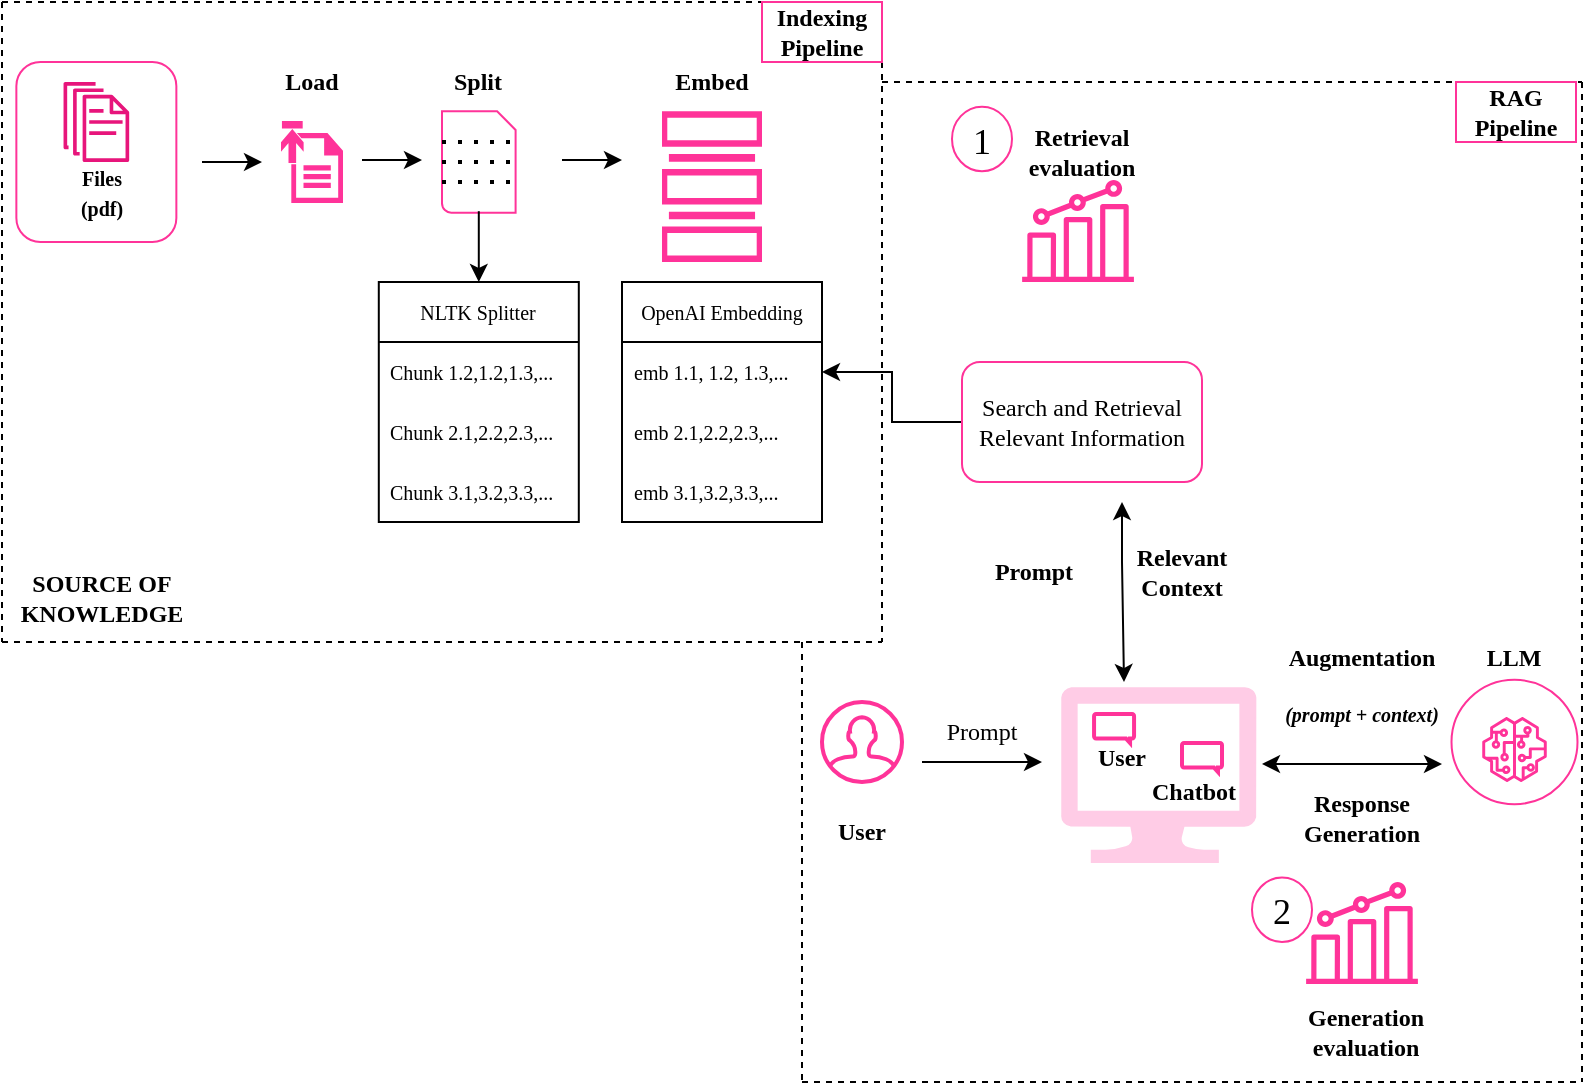 <mxfile version="22.1.21" type="github">
  <diagram id="C5RBs43oDa-KdzZeNtuy" name="Page-1">
    <mxGraphModel dx="1604" dy="759" grid="1" gridSize="10" guides="1" tooltips="1" connect="1" arrows="1" fold="1" page="1" pageScale="1" pageWidth="827" pageHeight="1169" math="0" shadow="0">
      <root>
        <mxCell id="WIyWlLk6GJQsqaUBKTNV-0" />
        <mxCell id="WIyWlLk6GJQsqaUBKTNV-1" parent="WIyWlLk6GJQsqaUBKTNV-0" />
        <mxCell id="Y-vBi0SrUDCiKwBLveAl-0" value="" style="endArrow=none;dashed=1;html=1;rounded=0;" edge="1" parent="WIyWlLk6GJQsqaUBKTNV-1">
          <mxGeometry width="50" height="50" relative="1" as="geometry">
            <mxPoint x="40" y="80" as="sourcePoint" />
            <mxPoint x="480" y="80" as="targetPoint" />
          </mxGeometry>
        </mxCell>
        <mxCell id="Y-vBi0SrUDCiKwBLveAl-1" value="" style="endArrow=none;dashed=1;html=1;rounded=0;" edge="1" parent="WIyWlLk6GJQsqaUBKTNV-1">
          <mxGeometry width="50" height="50" relative="1" as="geometry">
            <mxPoint x="40" y="80" as="sourcePoint" />
            <mxPoint x="40" y="400" as="targetPoint" />
          </mxGeometry>
        </mxCell>
        <mxCell id="Y-vBi0SrUDCiKwBLveAl-2" value="" style="endArrow=none;dashed=1;html=1;rounded=0;" edge="1" parent="WIyWlLk6GJQsqaUBKTNV-1">
          <mxGeometry width="50" height="50" relative="1" as="geometry">
            <mxPoint x="40" y="400" as="sourcePoint" />
            <mxPoint x="480" y="400" as="targetPoint" />
          </mxGeometry>
        </mxCell>
        <mxCell id="Y-vBi0SrUDCiKwBLveAl-3" value="" style="endArrow=none;dashed=1;html=1;rounded=0;" edge="1" parent="WIyWlLk6GJQsqaUBKTNV-1">
          <mxGeometry width="50" height="50" relative="1" as="geometry">
            <mxPoint x="480" y="80" as="sourcePoint" />
            <mxPoint x="480" y="400" as="targetPoint" />
            <Array as="points">
              <mxPoint x="480" y="250" />
            </Array>
          </mxGeometry>
        </mxCell>
        <mxCell id="Y-vBi0SrUDCiKwBLveAl-7" value="" style="sketch=0;outlineConnect=0;fontColor=#232F3E;gradientColor=none;fillColor=#E7157B;strokeColor=none;dashed=0;verticalLabelPosition=bottom;verticalAlign=top;align=center;html=1;fontSize=12;fontStyle=0;aspect=fixed;pointerEvents=1;shape=mxgraph.aws4.documents;" vertex="1" parent="WIyWlLk6GJQsqaUBKTNV-1">
          <mxGeometry x="70.77" y="120" width="32.82" height="40" as="geometry" />
        </mxCell>
        <mxCell id="Y-vBi0SrUDCiKwBLveAl-8" value="&lt;font style=&quot;font-size: 10px;&quot; face=&quot;Times New Roman&quot;&gt;&lt;b&gt;Files&lt;br&gt;(pdf)&lt;/b&gt;&lt;/font&gt;" style="text;html=1;strokeColor=none;fillColor=none;align=center;verticalAlign=middle;whiteSpace=wrap;rounded=0;" vertex="1" parent="WIyWlLk6GJQsqaUBKTNV-1">
          <mxGeometry x="60" y="160" width="60" height="30" as="geometry" />
        </mxCell>
        <mxCell id="Y-vBi0SrUDCiKwBLveAl-9" value="" style="rounded=1;whiteSpace=wrap;html=1;strokeColor=#FF3399;fillColor=none;" vertex="1" parent="WIyWlLk6GJQsqaUBKTNV-1">
          <mxGeometry x="47.18" y="110" width="80" height="90" as="geometry" />
        </mxCell>
        <mxCell id="Y-vBi0SrUDCiKwBLveAl-13" value="&lt;font face=&quot;Times New Roman&quot;&gt;&lt;b&gt;Indexing Pipeline&lt;/b&gt;&lt;/font&gt;" style="text;html=1;strokeColor=#FF3399;fillColor=none;align=center;verticalAlign=middle;whiteSpace=wrap;rounded=0;shadow=0;" vertex="1" parent="WIyWlLk6GJQsqaUBKTNV-1">
          <mxGeometry x="420" y="80" width="60" height="30" as="geometry" />
        </mxCell>
        <mxCell id="Y-vBi0SrUDCiKwBLveAl-16" value="" style="endArrow=classic;html=1;rounded=0;" edge="1" parent="WIyWlLk6GJQsqaUBKTNV-1">
          <mxGeometry width="50" height="50" relative="1" as="geometry">
            <mxPoint x="140" y="160" as="sourcePoint" />
            <mxPoint x="170" y="160" as="targetPoint" />
          </mxGeometry>
        </mxCell>
        <mxCell id="Y-vBi0SrUDCiKwBLveAl-17" value="" style="sketch=0;pointerEvents=1;shadow=0;dashed=0;html=1;strokeColor=#FF3399;fillColor=#FF3399;labelPosition=center;verticalLabelPosition=bottom;verticalAlign=top;outlineConnect=0;align=center;shape=mxgraph.office.concepts.upload;" vertex="1" parent="WIyWlLk6GJQsqaUBKTNV-1">
          <mxGeometry x="180" y="140" width="30" height="40" as="geometry" />
        </mxCell>
        <mxCell id="Y-vBi0SrUDCiKwBLveAl-18" value="&lt;font face=&quot;Monserrat&quot;&gt;&lt;b&gt;Load&lt;/b&gt;&lt;br&gt;&lt;/font&gt;" style="text;html=1;strokeColor=none;fillColor=none;align=center;verticalAlign=middle;whiteSpace=wrap;rounded=0;" vertex="1" parent="WIyWlLk6GJQsqaUBKTNV-1">
          <mxGeometry x="165" y="104.6" width="60" height="30" as="geometry" />
        </mxCell>
        <mxCell id="Y-vBi0SrUDCiKwBLveAl-19" value="" style="endArrow=classic;html=1;rounded=0;" edge="1" parent="WIyWlLk6GJQsqaUBKTNV-1">
          <mxGeometry width="50" height="50" relative="1" as="geometry">
            <mxPoint x="220" y="159" as="sourcePoint" />
            <mxPoint x="250" y="159" as="targetPoint" />
            <Array as="points">
              <mxPoint x="250" y="159" />
            </Array>
          </mxGeometry>
        </mxCell>
        <mxCell id="Y-vBi0SrUDCiKwBLveAl-21" value="" style="shadow=0;dashed=0;html=1;strokeColor=#FF3399;fillColor=none;labelPosition=center;verticalLabelPosition=bottom;verticalAlign=top;align=center;outlineConnect=0;shape=mxgraph.veeam.2d.file;" vertex="1" parent="WIyWlLk6GJQsqaUBKTNV-1">
          <mxGeometry x="260" y="134.6" width="36.8" height="50.8" as="geometry" />
        </mxCell>
        <mxCell id="Y-vBi0SrUDCiKwBLveAl-25" value="" style="endArrow=none;dashed=1;html=1;dashPattern=1 3;strokeWidth=2;rounded=0;entryX=1.087;entryY=0.5;entryDx=0;entryDy=0;entryPerimeter=0;" edge="1" parent="WIyWlLk6GJQsqaUBKTNV-1">
          <mxGeometry width="50" height="50" relative="1" as="geometry">
            <mxPoint x="260" y="160" as="sourcePoint" />
            <mxPoint x="300" y="160" as="targetPoint" />
            <Array as="points">
              <mxPoint x="280" y="160" />
            </Array>
          </mxGeometry>
        </mxCell>
        <mxCell id="Y-vBi0SrUDCiKwBLveAl-26" value="" style="endArrow=none;dashed=1;html=1;dashPattern=1 3;strokeWidth=2;rounded=0;entryX=1.087;entryY=0.5;entryDx=0;entryDy=0;entryPerimeter=0;" edge="1" parent="WIyWlLk6GJQsqaUBKTNV-1">
          <mxGeometry width="50" height="50" relative="1" as="geometry">
            <mxPoint x="260" y="150" as="sourcePoint" />
            <mxPoint x="300" y="150" as="targetPoint" />
          </mxGeometry>
        </mxCell>
        <mxCell id="Y-vBi0SrUDCiKwBLveAl-29" value="" style="endArrow=none;dashed=1;html=1;dashPattern=1 3;strokeWidth=2;rounded=0;entryX=1.087;entryY=0.5;entryDx=0;entryDy=0;entryPerimeter=0;" edge="1" parent="WIyWlLk6GJQsqaUBKTNV-1">
          <mxGeometry width="50" height="50" relative="1" as="geometry">
            <mxPoint x="260" y="170" as="sourcePoint" />
            <mxPoint x="300" y="170" as="targetPoint" />
            <Array as="points" />
          </mxGeometry>
        </mxCell>
        <mxCell id="Y-vBi0SrUDCiKwBLveAl-30" value="&lt;font face=&quot;Monserrat&quot;&gt;&lt;b&gt;Split&lt;/b&gt;&lt;br&gt;&lt;/font&gt;" style="text;html=1;strokeColor=none;fillColor=none;align=center;verticalAlign=middle;whiteSpace=wrap;rounded=0;" vertex="1" parent="WIyWlLk6GJQsqaUBKTNV-1">
          <mxGeometry x="248.4" y="104.6" width="60" height="30" as="geometry" />
        </mxCell>
        <mxCell id="Y-vBi0SrUDCiKwBLveAl-31" value="&lt;font face=&quot;Times New Roman&quot; style=&quot;font-size: 10px;&quot;&gt;NLTK Splitter&lt;/font&gt;" style="swimlane;fontStyle=0;childLayout=stackLayout;horizontal=1;startSize=30;horizontalStack=0;resizeParent=1;resizeParentMax=0;resizeLast=0;collapsible=1;marginBottom=0;whiteSpace=wrap;html=1;" vertex="1" parent="WIyWlLk6GJQsqaUBKTNV-1">
          <mxGeometry x="228.4" y="220" width="100" height="120" as="geometry">
            <mxRectangle x="250" y="210" width="110" height="30" as="alternateBounds" />
          </mxGeometry>
        </mxCell>
        <mxCell id="Y-vBi0SrUDCiKwBLveAl-32" value="&lt;font face=&quot;Times New Roman&quot; style=&quot;font-size: 10px;&quot;&gt;Chunk 1.2,1.2,1.3,...&lt;/font&gt;" style="text;strokeColor=none;fillColor=none;align=left;verticalAlign=middle;spacingLeft=4;spacingRight=4;overflow=hidden;points=[[0,0.5],[1,0.5]];portConstraint=eastwest;rotatable=0;whiteSpace=wrap;html=1;" vertex="1" parent="Y-vBi0SrUDCiKwBLveAl-31">
          <mxGeometry y="30" width="100" height="30" as="geometry" />
        </mxCell>
        <mxCell id="Y-vBi0SrUDCiKwBLveAl-33" value="&lt;font face=&quot;Times New Roman&quot; style=&quot;font-size: 10px;&quot;&gt;Chunk 2.1,2.2,2.3,...&lt;/font&gt;" style="text;strokeColor=none;fillColor=none;align=left;verticalAlign=middle;spacingLeft=4;spacingRight=4;overflow=hidden;points=[[0,0.5],[1,0.5]];portConstraint=eastwest;rotatable=0;whiteSpace=wrap;html=1;" vertex="1" parent="Y-vBi0SrUDCiKwBLveAl-31">
          <mxGeometry y="60" width="100" height="30" as="geometry" />
        </mxCell>
        <mxCell id="Y-vBi0SrUDCiKwBLveAl-34" value="&lt;font face=&quot;Times New Roman&quot; style=&quot;font-size: 10px;&quot;&gt;Chunk 3.1,3.2,3.3,...&lt;/font&gt;" style="text;strokeColor=none;fillColor=none;align=left;verticalAlign=middle;spacingLeft=4;spacingRight=4;overflow=hidden;points=[[0,0.5],[1,0.5]];portConstraint=eastwest;rotatable=0;whiteSpace=wrap;html=1;" vertex="1" parent="Y-vBi0SrUDCiKwBLveAl-31">
          <mxGeometry y="90" width="100" height="30" as="geometry" />
        </mxCell>
        <mxCell id="Y-vBi0SrUDCiKwBLveAl-36" value="" style="endArrow=classic;html=1;rounded=0;entryX=0.5;entryY=0;entryDx=0;entryDy=0;" edge="1" parent="WIyWlLk6GJQsqaUBKTNV-1" target="Y-vBi0SrUDCiKwBLveAl-31">
          <mxGeometry width="50" height="50" relative="1" as="geometry">
            <mxPoint x="278.4" y="184.6" as="sourcePoint" />
            <mxPoint x="328.4" y="134.6" as="targetPoint" />
          </mxGeometry>
        </mxCell>
        <mxCell id="Y-vBi0SrUDCiKwBLveAl-37" value="" style="sketch=0;pointerEvents=1;shadow=0;dashed=0;html=1;strokeColor=#FF3399;fillColor=#FF3399;labelPosition=center;verticalLabelPosition=bottom;verticalAlign=top;align=center;outlineConnect=0;shape=mxgraph.veeam2.datastore_empty;" vertex="1" parent="WIyWlLk6GJQsqaUBKTNV-1">
          <mxGeometry x="370" y="134.6" width="50" height="75.4" as="geometry" />
        </mxCell>
        <mxCell id="Y-vBi0SrUDCiKwBLveAl-38" value="" style="endArrow=classic;html=1;rounded=0;" edge="1" parent="WIyWlLk6GJQsqaUBKTNV-1">
          <mxGeometry width="50" height="50" relative="1" as="geometry">
            <mxPoint x="320" y="159" as="sourcePoint" />
            <mxPoint x="350" y="159" as="targetPoint" />
            <Array as="points">
              <mxPoint x="350" y="159" />
            </Array>
          </mxGeometry>
        </mxCell>
        <mxCell id="Y-vBi0SrUDCiKwBLveAl-39" value="&lt;font face=&quot;Monserrat&quot;&gt;&lt;b&gt;Embed&lt;/b&gt;&lt;br&gt;&lt;/font&gt;" style="text;html=1;strokeColor=none;fillColor=none;align=center;verticalAlign=middle;whiteSpace=wrap;rounded=0;" vertex="1" parent="WIyWlLk6GJQsqaUBKTNV-1">
          <mxGeometry x="365" y="104.6" width="60" height="30" as="geometry" />
        </mxCell>
        <mxCell id="Y-vBi0SrUDCiKwBLveAl-40" value="&lt;font face=&quot;Times New Roman&quot; style=&quot;font-size: 10px;&quot;&gt;OpenAI Embedding&lt;/font&gt;" style="swimlane;fontStyle=0;childLayout=stackLayout;horizontal=1;startSize=30;horizontalStack=0;resizeParent=1;resizeParentMax=0;resizeLast=0;collapsible=1;marginBottom=0;whiteSpace=wrap;html=1;" vertex="1" parent="WIyWlLk6GJQsqaUBKTNV-1">
          <mxGeometry x="350" y="220" width="100" height="120" as="geometry">
            <mxRectangle x="250" y="210" width="110" height="30" as="alternateBounds" />
          </mxGeometry>
        </mxCell>
        <mxCell id="Y-vBi0SrUDCiKwBLveAl-41" value="&lt;font face=&quot;Times New Roman&quot; style=&quot;font-size: 10px;&quot;&gt;emb 1.1, 1.2, 1.3,...&lt;/font&gt;" style="text;strokeColor=none;fillColor=none;align=left;verticalAlign=middle;spacingLeft=4;spacingRight=4;overflow=hidden;points=[[0,0.5],[1,0.5]];portConstraint=eastwest;rotatable=0;whiteSpace=wrap;html=1;" vertex="1" parent="Y-vBi0SrUDCiKwBLveAl-40">
          <mxGeometry y="30" width="100" height="30" as="geometry" />
        </mxCell>
        <mxCell id="Y-vBi0SrUDCiKwBLveAl-42" value="&lt;font face=&quot;Times New Roman&quot; style=&quot;font-size: 10px;&quot;&gt;emb 2.1,2.2,2.3,...&lt;/font&gt;" style="text;strokeColor=none;fillColor=none;align=left;verticalAlign=middle;spacingLeft=4;spacingRight=4;overflow=hidden;points=[[0,0.5],[1,0.5]];portConstraint=eastwest;rotatable=0;whiteSpace=wrap;html=1;" vertex="1" parent="Y-vBi0SrUDCiKwBLveAl-40">
          <mxGeometry y="60" width="100" height="30" as="geometry" />
        </mxCell>
        <mxCell id="Y-vBi0SrUDCiKwBLveAl-43" value="&lt;font face=&quot;Times New Roman&quot; style=&quot;font-size: 10px;&quot;&gt;emb 3.1,3.2,3.3,...&lt;/font&gt;" style="text;strokeColor=none;fillColor=none;align=left;verticalAlign=middle;spacingLeft=4;spacingRight=4;overflow=hidden;points=[[0,0.5],[1,0.5]];portConstraint=eastwest;rotatable=0;whiteSpace=wrap;html=1;" vertex="1" parent="Y-vBi0SrUDCiKwBLveAl-40">
          <mxGeometry y="90" width="100" height="30" as="geometry" />
        </mxCell>
        <mxCell id="Y-vBi0SrUDCiKwBLveAl-46" value="" style="endArrow=none;dashed=1;html=1;rounded=0;" edge="1" parent="WIyWlLk6GJQsqaUBKTNV-1">
          <mxGeometry width="50" height="50" relative="1" as="geometry">
            <mxPoint x="440" y="620" as="sourcePoint" />
            <mxPoint x="830" y="620" as="targetPoint" />
          </mxGeometry>
        </mxCell>
        <mxCell id="Y-vBi0SrUDCiKwBLveAl-47" value="" style="endArrow=none;dashed=1;html=1;rounded=0;" edge="1" parent="WIyWlLk6GJQsqaUBKTNV-1">
          <mxGeometry width="50" height="50" relative="1" as="geometry">
            <mxPoint x="440" y="400" as="sourcePoint" />
            <mxPoint x="440" y="620" as="targetPoint" />
          </mxGeometry>
        </mxCell>
        <mxCell id="Y-vBi0SrUDCiKwBLveAl-48" value="" style="endArrow=none;dashed=1;html=1;rounded=0;" edge="1" parent="WIyWlLk6GJQsqaUBKTNV-1">
          <mxGeometry width="50" height="50" relative="1" as="geometry">
            <mxPoint x="480" y="120" as="sourcePoint" />
            <mxPoint x="830" y="120" as="targetPoint" />
          </mxGeometry>
        </mxCell>
        <mxCell id="Y-vBi0SrUDCiKwBLveAl-49" value="" style="endArrow=none;dashed=1;html=1;rounded=0;" edge="1" parent="WIyWlLk6GJQsqaUBKTNV-1">
          <mxGeometry width="50" height="50" relative="1" as="geometry">
            <mxPoint x="830" y="120" as="sourcePoint" />
            <mxPoint x="830" y="620" as="targetPoint" />
            <Array as="points">
              <mxPoint x="830" y="360" />
            </Array>
          </mxGeometry>
        </mxCell>
        <mxCell id="Y-vBi0SrUDCiKwBLveAl-50" value="&lt;font face=&quot;Times New Roman&quot;&gt;&lt;b&gt;RAG Pipeline&lt;/b&gt;&lt;/font&gt;" style="text;html=1;strokeColor=#FF3399;fillColor=none;align=center;verticalAlign=middle;whiteSpace=wrap;rounded=0;shadow=0;" vertex="1" parent="WIyWlLk6GJQsqaUBKTNV-1">
          <mxGeometry x="767" y="120" width="60" height="30" as="geometry" />
        </mxCell>
        <mxCell id="Y-vBi0SrUDCiKwBLveAl-52" value="" style="edgeStyle=orthogonalEdgeStyle;rounded=0;orthogonalLoop=1;jettySize=auto;html=1;" edge="1" parent="WIyWlLk6GJQsqaUBKTNV-1" source="Y-vBi0SrUDCiKwBLveAl-51" target="Y-vBi0SrUDCiKwBLveAl-41">
          <mxGeometry relative="1" as="geometry" />
        </mxCell>
        <mxCell id="Y-vBi0SrUDCiKwBLveAl-51" value="&lt;font face=&quot;Times New Roman&quot;&gt;Search and Retrieval Relevant Information&lt;/font&gt;" style="rounded=1;whiteSpace=wrap;html=1;shadow=0;strokeColor=#FF3399;" vertex="1" parent="WIyWlLk6GJQsqaUBKTNV-1">
          <mxGeometry x="520" y="260" width="120" height="60" as="geometry" />
        </mxCell>
        <mxCell id="Y-vBi0SrUDCiKwBLveAl-53" value="" style="sketch=0;outlineConnect=0;fontColor=#232F3E;gradientColor=none;fillColor=#FF3399;strokeColor=none;dashed=0;verticalLabelPosition=bottom;verticalAlign=top;align=center;html=1;fontSize=12;fontStyle=0;aspect=fixed;pointerEvents=1;shape=mxgraph.aws4.metrics;" vertex="1" parent="WIyWlLk6GJQsqaUBKTNV-1">
          <mxGeometry x="550" y="169" width="56.03" height="51" as="geometry" />
        </mxCell>
        <mxCell id="Y-vBi0SrUDCiKwBLveAl-54" value="&lt;font face=&quot;Monserrat&quot;&gt;&lt;b&gt;Retrieval evaluation&lt;/b&gt;&lt;br&gt;&lt;/font&gt;" style="text;html=1;strokeColor=none;fillColor=none;align=center;verticalAlign=middle;whiteSpace=wrap;rounded=0;" vertex="1" parent="WIyWlLk6GJQsqaUBKTNV-1">
          <mxGeometry x="550" y="140" width="60" height="30" as="geometry" />
        </mxCell>
        <mxCell id="Y-vBi0SrUDCiKwBLveAl-55" value="" style="html=1;verticalLabelPosition=bottom;align=center;labelBackgroundColor=#ffffff;verticalAlign=top;strokeWidth=2;strokeColor=#FF3399;shadow=0;dashed=0;shape=mxgraph.ios7.icons.user;" vertex="1" parent="WIyWlLk6GJQsqaUBKTNV-1">
          <mxGeometry x="450" y="430" width="40" height="40" as="geometry" />
        </mxCell>
        <mxCell id="Y-vBi0SrUDCiKwBLveAl-56" value="&lt;font face=&quot;Monserrat&quot;&gt;&lt;b&gt;User&lt;/b&gt;&lt;br&gt;&lt;/font&gt;" style="text;html=1;strokeColor=none;fillColor=none;align=center;verticalAlign=middle;whiteSpace=wrap;rounded=0;" vertex="1" parent="WIyWlLk6GJQsqaUBKTNV-1">
          <mxGeometry x="440" y="480" width="60" height="30" as="geometry" />
        </mxCell>
        <mxCell id="Y-vBi0SrUDCiKwBLveAl-57" value="" style="endArrow=classic;html=1;rounded=0;" edge="1" parent="WIyWlLk6GJQsqaUBKTNV-1">
          <mxGeometry width="50" height="50" relative="1" as="geometry">
            <mxPoint x="500" y="460" as="sourcePoint" />
            <mxPoint x="560" y="460" as="targetPoint" />
          </mxGeometry>
        </mxCell>
        <mxCell id="Y-vBi0SrUDCiKwBLveAl-58" value="&lt;font face=&quot;Monserrat&quot;&gt;Prompt&lt;br&gt;&lt;/font&gt;" style="text;html=1;strokeColor=none;fillColor=none;align=center;verticalAlign=middle;whiteSpace=wrap;rounded=0;" vertex="1" parent="WIyWlLk6GJQsqaUBKTNV-1">
          <mxGeometry x="500" y="430" width="60" height="30" as="geometry" />
        </mxCell>
        <mxCell id="Y-vBi0SrUDCiKwBLveAl-60" value="" style="sketch=0;aspect=fixed;pointerEvents=1;shadow=0;dashed=0;html=1;strokeColor=#FFCCE6;labelPosition=center;verticalLabelPosition=bottom;verticalAlign=top;align=center;fillColor=#FFCCE6;shape=mxgraph.azure.computer" vertex="1" parent="WIyWlLk6GJQsqaUBKTNV-1">
          <mxGeometry x="570" y="423" width="96.67" height="87" as="geometry" />
        </mxCell>
        <mxCell id="Y-vBi0SrUDCiKwBLveAl-61" value="&lt;font face=&quot;Monserrat&quot;&gt;&lt;b&gt;User&lt;/b&gt;&lt;br&gt;&lt;/font&gt;" style="text;html=1;strokeColor=none;fillColor=none;align=center;verticalAlign=middle;whiteSpace=wrap;rounded=0;" vertex="1" parent="WIyWlLk6GJQsqaUBKTNV-1">
          <mxGeometry x="570" y="442.75" width="60" height="30" as="geometry" />
        </mxCell>
        <mxCell id="Y-vBi0SrUDCiKwBLveAl-62" value="&lt;font face=&quot;Monserrat&quot;&gt;&lt;b&gt;Chatbot&lt;/b&gt;&lt;br&gt;&lt;/font&gt;" style="text;html=1;strokeColor=none;fillColor=none;align=center;verticalAlign=middle;whiteSpace=wrap;rounded=0;" vertex="1" parent="WIyWlLk6GJQsqaUBKTNV-1">
          <mxGeometry x="606.03" y="460" width="60" height="30" as="geometry" />
        </mxCell>
        <mxCell id="Y-vBi0SrUDCiKwBLveAl-65" value="" style="html=1;verticalLabelPosition=bottom;align=center;labelBackgroundColor=#ffffff;verticalAlign=top;strokeWidth=2;strokeColor=#FF3399;shadow=0;dashed=0;shape=mxgraph.ios7.icons.message;fillColor=none;" vertex="1" parent="WIyWlLk6GJQsqaUBKTNV-1">
          <mxGeometry x="630" y="450.5" width="20" height="14.5" as="geometry" />
        </mxCell>
        <mxCell id="Y-vBi0SrUDCiKwBLveAl-66" value="" style="html=1;verticalLabelPosition=bottom;align=center;labelBackgroundColor=#ffffff;verticalAlign=top;strokeWidth=2;strokeColor=#FF3399;shadow=0;dashed=0;shape=mxgraph.ios7.icons.message;fillColor=none;" vertex="1" parent="WIyWlLk6GJQsqaUBKTNV-1">
          <mxGeometry x="586.03" y="436" width="20" height="14.5" as="geometry" />
        </mxCell>
        <mxCell id="Y-vBi0SrUDCiKwBLveAl-68" value="" style="endArrow=classic;startArrow=classic;html=1;rounded=0;" edge="1" parent="WIyWlLk6GJQsqaUBKTNV-1">
          <mxGeometry width="50" height="50" relative="1" as="geometry">
            <mxPoint x="601" y="420" as="sourcePoint" />
            <mxPoint x="600" y="330" as="targetPoint" />
            <Array as="points">
              <mxPoint x="600" y="360" />
            </Array>
          </mxGeometry>
        </mxCell>
        <mxCell id="Y-vBi0SrUDCiKwBLveAl-69" value="&lt;font face=&quot;Monserrat&quot;&gt;&lt;b&gt;Prompt&lt;/b&gt;&lt;br&gt;&lt;/font&gt;" style="text;html=1;strokeColor=none;fillColor=none;align=center;verticalAlign=middle;whiteSpace=wrap;rounded=0;" vertex="1" parent="WIyWlLk6GJQsqaUBKTNV-1">
          <mxGeometry x="526.03" y="350" width="60" height="30" as="geometry" />
        </mxCell>
        <mxCell id="Y-vBi0SrUDCiKwBLveAl-70" value="&lt;font face=&quot;Monserrat&quot;&gt;&lt;b&gt;Relevant Context&lt;/b&gt;&lt;br&gt;&lt;/font&gt;" style="text;html=1;strokeColor=none;fillColor=none;align=center;verticalAlign=middle;whiteSpace=wrap;rounded=0;" vertex="1" parent="WIyWlLk6GJQsqaUBKTNV-1">
          <mxGeometry x="600" y="350" width="60" height="30" as="geometry" />
        </mxCell>
        <mxCell id="Y-vBi0SrUDCiKwBLveAl-72" value="" style="sketch=0;outlineConnect=0;fontColor=#232F3E;gradientColor=none;fillColor=#FF3399;strokeColor=none;dashed=0;verticalLabelPosition=bottom;verticalAlign=top;align=center;html=1;fontSize=12;fontStyle=0;aspect=fixed;pointerEvents=1;shape=mxgraph.aws4.sagemaker_model;" vertex="1" parent="WIyWlLk6GJQsqaUBKTNV-1">
          <mxGeometry x="780" y="437.5" width="32.5" height="32.5" as="geometry" />
        </mxCell>
        <mxCell id="Y-vBi0SrUDCiKwBLveAl-73" value="&lt;font face=&quot;Monserrat&quot;&gt;&lt;b&gt;LLM&lt;/b&gt;&lt;br&gt;&lt;/font&gt;" style="text;html=1;strokeColor=none;fillColor=none;align=center;verticalAlign=middle;whiteSpace=wrap;rounded=0;" vertex="1" parent="WIyWlLk6GJQsqaUBKTNV-1">
          <mxGeometry x="766.25" y="393" width="60" height="30" as="geometry" />
        </mxCell>
        <mxCell id="Y-vBi0SrUDCiKwBLveAl-74" value="" style="ellipse;whiteSpace=wrap;html=1;fillColor=none;strokeColor=#FF3399;" vertex="1" parent="WIyWlLk6GJQsqaUBKTNV-1">
          <mxGeometry x="764.75" y="418.88" width="63" height="62.25" as="geometry" />
        </mxCell>
        <mxCell id="Y-vBi0SrUDCiKwBLveAl-76" value="" style="endArrow=classic;startArrow=classic;html=1;rounded=0;" edge="1" parent="WIyWlLk6GJQsqaUBKTNV-1">
          <mxGeometry width="50" height="50" relative="1" as="geometry">
            <mxPoint x="670" y="461" as="sourcePoint" />
            <mxPoint x="760" y="461" as="targetPoint" />
            <Array as="points" />
          </mxGeometry>
        </mxCell>
        <mxCell id="Y-vBi0SrUDCiKwBLveAl-77" value="&lt;font face=&quot;Monserrat&quot;&gt;&lt;b&gt;Augmentation&lt;/b&gt;&lt;br&gt;&lt;/font&gt;" style="text;html=1;strokeColor=none;fillColor=none;align=center;verticalAlign=middle;whiteSpace=wrap;rounded=0;" vertex="1" parent="WIyWlLk6GJQsqaUBKTNV-1">
          <mxGeometry x="690" y="393" width="60" height="30" as="geometry" />
        </mxCell>
        <mxCell id="Y-vBi0SrUDCiKwBLveAl-78" value="&lt;font face=&quot;Monserrat&quot;&gt;&lt;b&gt;&lt;font style=&quot;font-size: 10px;&quot;&gt;&lt;i style=&quot;&quot;&gt;(prompt + context)&lt;/i&gt;&lt;/font&gt;&lt;/b&gt;&lt;br&gt;&lt;/font&gt;" style="text;html=1;strokeColor=none;fillColor=none;align=center;verticalAlign=middle;whiteSpace=wrap;rounded=0;" vertex="1" parent="WIyWlLk6GJQsqaUBKTNV-1">
          <mxGeometry x="680" y="420.5" width="80" height="30" as="geometry" />
        </mxCell>
        <mxCell id="Y-vBi0SrUDCiKwBLveAl-10" value="&lt;font face=&quot;Monserrat&quot;&gt;&lt;b&gt;SOURCE OF KNOWLEDGE&lt;/b&gt;&lt;br&gt;&lt;/font&gt;" style="text;html=1;strokeColor=none;fillColor=none;align=center;verticalAlign=middle;whiteSpace=wrap;rounded=0;" vertex="1" parent="WIyWlLk6GJQsqaUBKTNV-1">
          <mxGeometry x="40" y="363" width="100" height="30" as="geometry" />
        </mxCell>
        <mxCell id="Y-vBi0SrUDCiKwBLveAl-79" value="&lt;font face=&quot;Monserrat&quot;&gt;&lt;b&gt;Response Generation&lt;/b&gt;&lt;br&gt;&lt;/font&gt;" style="text;html=1;strokeColor=none;fillColor=none;align=center;verticalAlign=middle;whiteSpace=wrap;rounded=0;" vertex="1" parent="WIyWlLk6GJQsqaUBKTNV-1">
          <mxGeometry x="690" y="472.75" width="60" height="30" as="geometry" />
        </mxCell>
        <mxCell id="Y-vBi0SrUDCiKwBLveAl-80" value="" style="sketch=0;outlineConnect=0;fontColor=#232F3E;gradientColor=none;fillColor=#FF3399;strokeColor=none;dashed=0;verticalLabelPosition=bottom;verticalAlign=top;align=center;html=1;fontSize=12;fontStyle=0;aspect=fixed;pointerEvents=1;shape=mxgraph.aws4.metrics;" vertex="1" parent="WIyWlLk6GJQsqaUBKTNV-1">
          <mxGeometry x="691.99" y="520" width="56.03" height="51" as="geometry" />
        </mxCell>
        <mxCell id="Y-vBi0SrUDCiKwBLveAl-81" value="&lt;font face=&quot;Monserrat&quot;&gt;&lt;b&gt;Generation evaluation&lt;/b&gt;&lt;br&gt;&lt;/font&gt;" style="text;html=1;strokeColor=none;fillColor=none;align=center;verticalAlign=middle;whiteSpace=wrap;rounded=0;" vertex="1" parent="WIyWlLk6GJQsqaUBKTNV-1">
          <mxGeometry x="691.99" y="580" width="60" height="30" as="geometry" />
        </mxCell>
        <mxCell id="Y-vBi0SrUDCiKwBLveAl-85" value="&lt;font face=&quot;Monserrat&quot;&gt;&lt;font style=&quot;font-size: 18px;&quot;&gt;1&lt;/font&gt;&lt;br&gt;&lt;/font&gt;" style="text;html=1;strokeColor=none;fillColor=none;align=center;verticalAlign=middle;whiteSpace=wrap;rounded=0;" vertex="1" parent="WIyWlLk6GJQsqaUBKTNV-1">
          <mxGeometry x="500" y="134.6" width="60" height="30" as="geometry" />
        </mxCell>
        <mxCell id="Y-vBi0SrUDCiKwBLveAl-86" value="&lt;font face=&quot;Monserrat&quot;&gt;&lt;font style=&quot;font-size: 18px;&quot;&gt;2&lt;/font&gt;&lt;br&gt;&lt;/font&gt;" style="text;html=1;strokeColor=none;fillColor=none;align=center;verticalAlign=middle;whiteSpace=wrap;rounded=0;" vertex="1" parent="WIyWlLk6GJQsqaUBKTNV-1">
          <mxGeometry x="650" y="520" width="60" height="30" as="geometry" />
        </mxCell>
        <mxCell id="Y-vBi0SrUDCiKwBLveAl-89" value="" style="ellipse;whiteSpace=wrap;html=1;fillColor=none;strokeColor=#FF3399;" vertex="1" parent="WIyWlLk6GJQsqaUBKTNV-1">
          <mxGeometry x="515" y="132.35" width="30" height="32.25" as="geometry" />
        </mxCell>
        <mxCell id="Y-vBi0SrUDCiKwBLveAl-90" value="" style="ellipse;whiteSpace=wrap;html=1;fillColor=none;strokeColor=#FF3399;" vertex="1" parent="WIyWlLk6GJQsqaUBKTNV-1">
          <mxGeometry x="665" y="517.75" width="30" height="32.25" as="geometry" />
        </mxCell>
      </root>
    </mxGraphModel>
  </diagram>
</mxfile>
